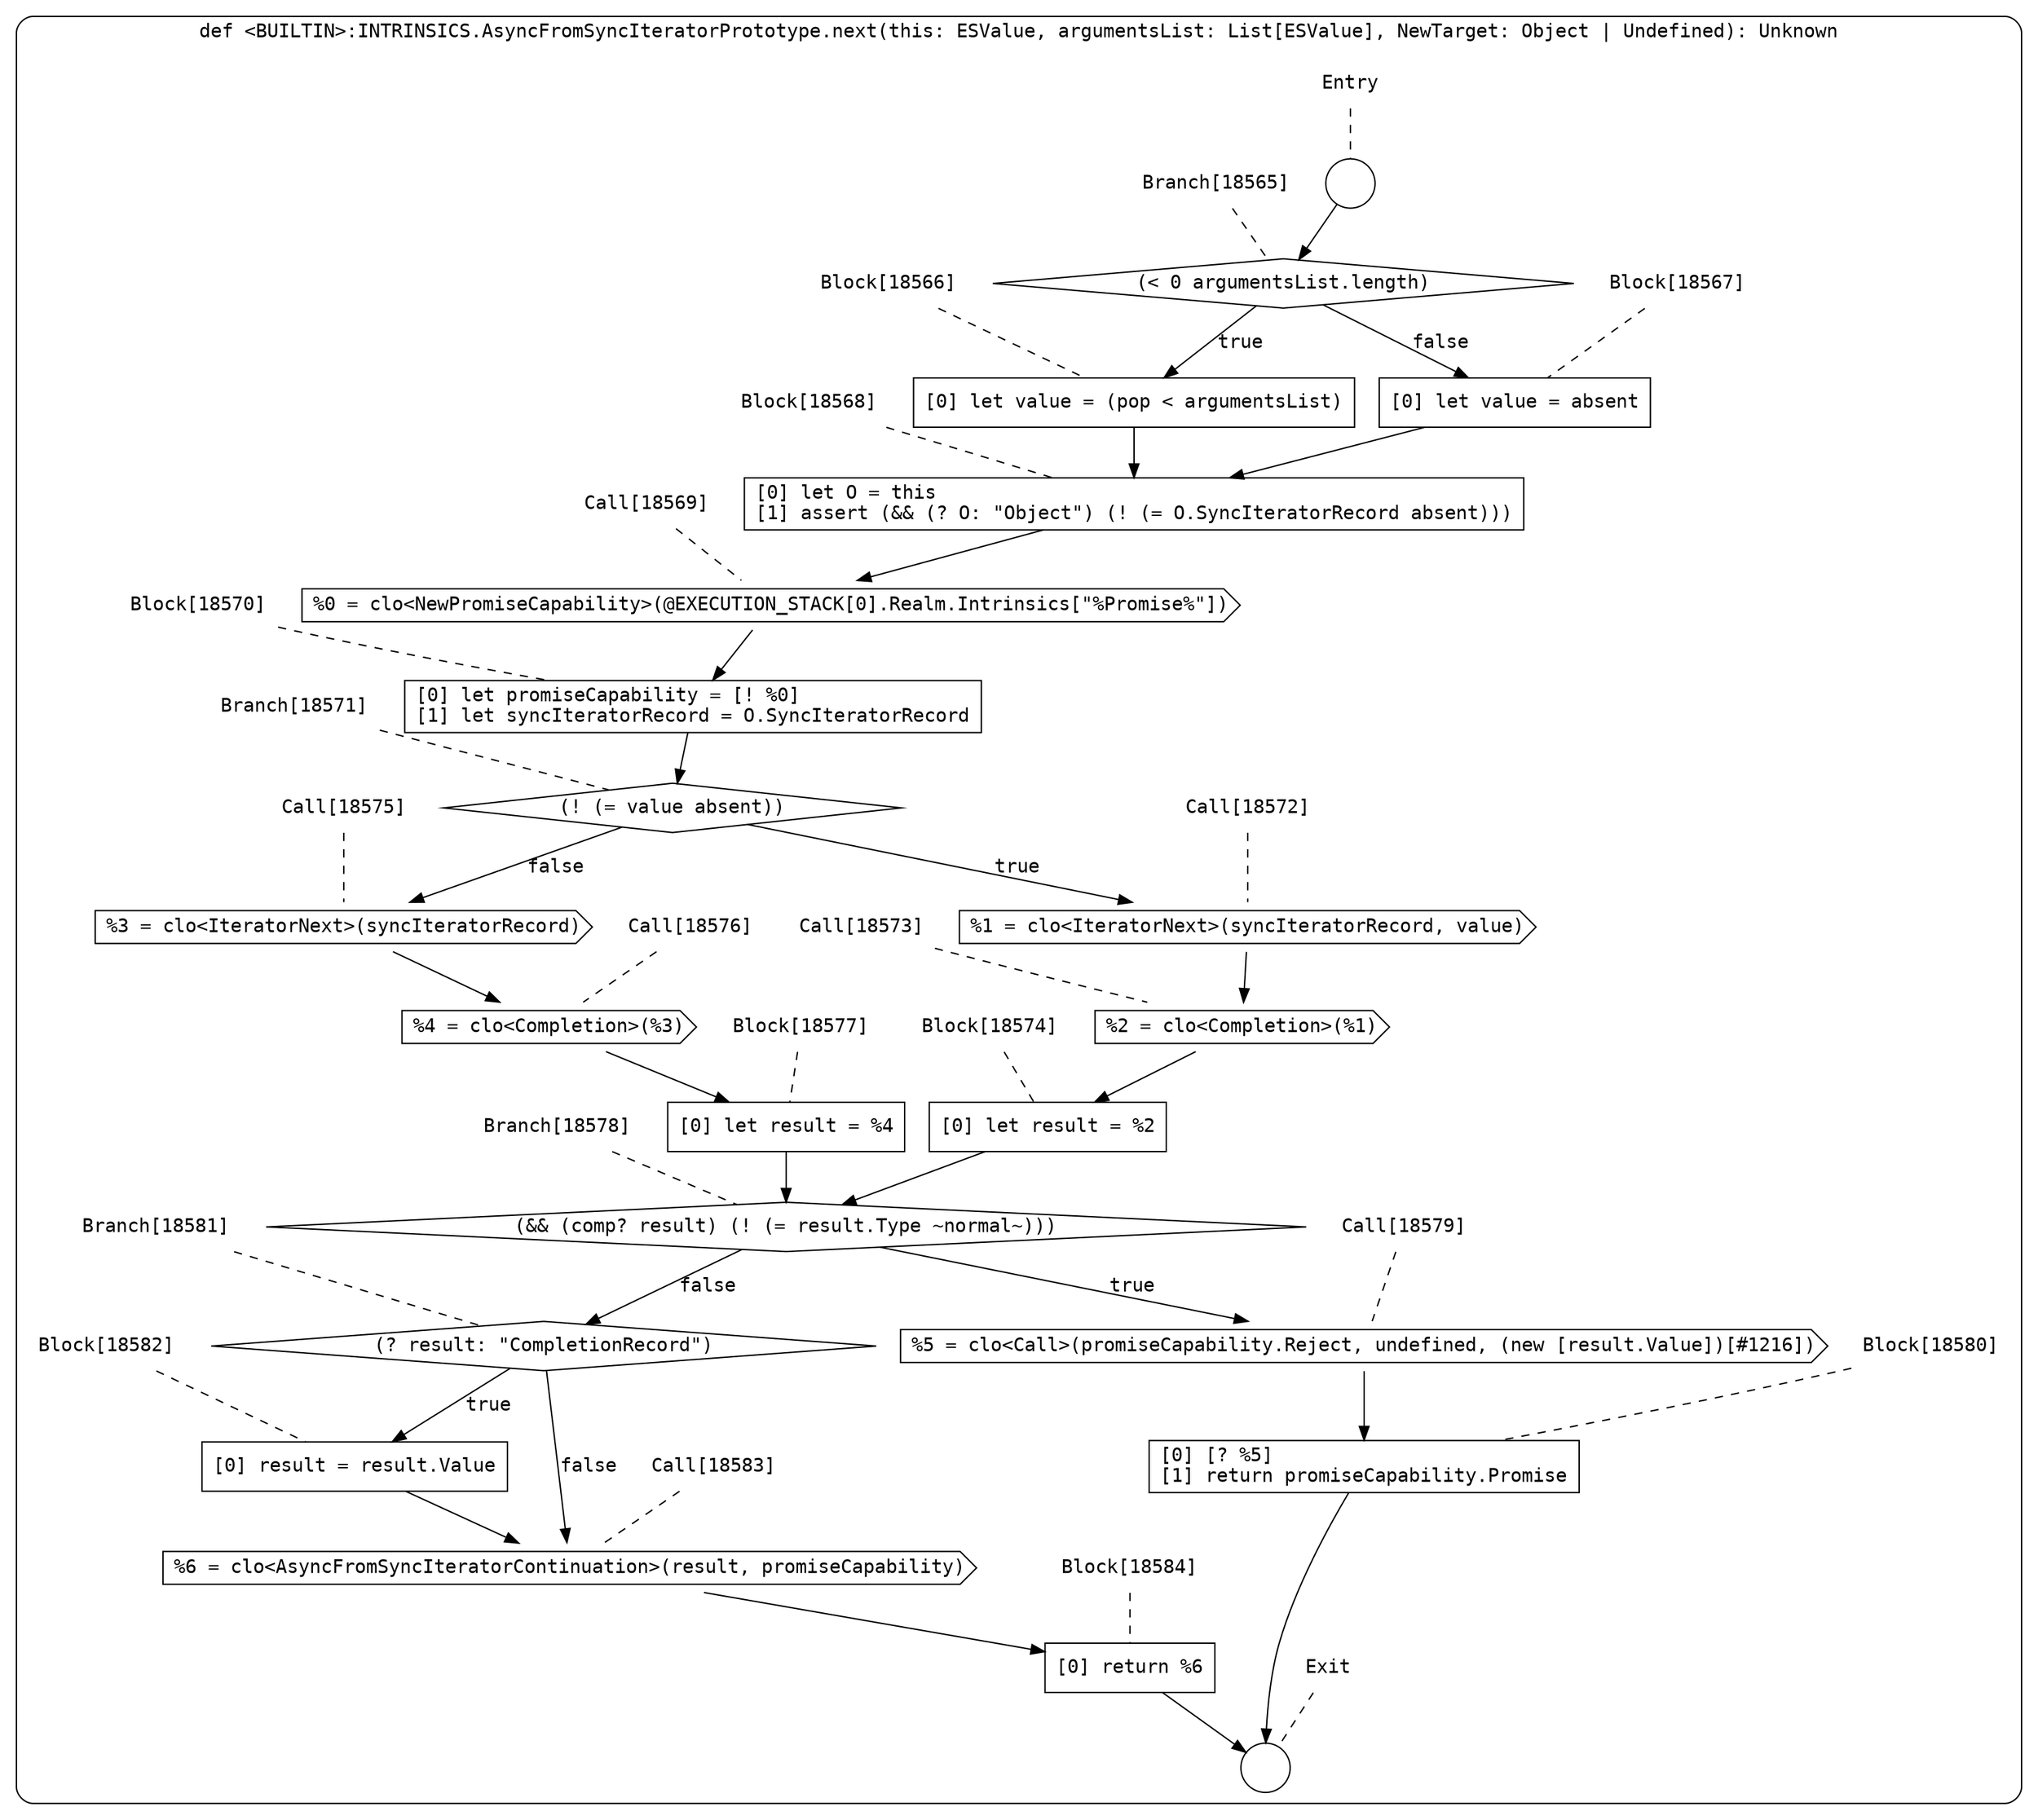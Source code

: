 digraph {
  graph [fontname = "Consolas"]
  node [fontname = "Consolas"]
  edge [fontname = "Consolas"]
  subgraph cluster2562 {
    label = "def <BUILTIN>:INTRINSICS.AsyncFromSyncIteratorPrototype.next(this: ESValue, argumentsList: List[ESValue], NewTarget: Object | Undefined): Unknown"
    style = rounded
    cluster2562_entry_name [shape=none, label=<<font color="black">Entry</font>>]
    cluster2562_entry_name -> cluster2562_entry [arrowhead=none, color="black", style=dashed]
    cluster2562_entry [shape=circle label=" " color="black" fillcolor="white" style=filled]
    cluster2562_entry -> node18565 [color="black"]
    cluster2562_exit_name [shape=none, label=<<font color="black">Exit</font>>]
    cluster2562_exit_name -> cluster2562_exit [arrowhead=none, color="black", style=dashed]
    cluster2562_exit [shape=circle label=" " color="black" fillcolor="white" style=filled]
    node18565_name [shape=none, label=<<font color="black">Branch[18565]</font>>]
    node18565_name -> node18565 [arrowhead=none, color="black", style=dashed]
    node18565 [shape=diamond, label=<<font color="black">(&lt; 0 argumentsList.length)</font>> color="black" fillcolor="white", style=filled]
    node18565 -> node18566 [label=<<font color="black">true</font>> color="black"]
    node18565 -> node18567 [label=<<font color="black">false</font>> color="black"]
    node18566_name [shape=none, label=<<font color="black">Block[18566]</font>>]
    node18566_name -> node18566 [arrowhead=none, color="black", style=dashed]
    node18566 [shape=box, label=<<font color="black">[0] let value = (pop &lt; argumentsList)<BR ALIGN="LEFT"/></font>> color="black" fillcolor="white", style=filled]
    node18566 -> node18568 [color="black"]
    node18567_name [shape=none, label=<<font color="black">Block[18567]</font>>]
    node18567_name -> node18567 [arrowhead=none, color="black", style=dashed]
    node18567 [shape=box, label=<<font color="black">[0] let value = absent<BR ALIGN="LEFT"/></font>> color="black" fillcolor="white", style=filled]
    node18567 -> node18568 [color="black"]
    node18568_name [shape=none, label=<<font color="black">Block[18568]</font>>]
    node18568_name -> node18568 [arrowhead=none, color="black", style=dashed]
    node18568 [shape=box, label=<<font color="black">[0] let O = this<BR ALIGN="LEFT"/>[1] assert (&amp;&amp; (? O: &quot;Object&quot;) (! (= O.SyncIteratorRecord absent)))<BR ALIGN="LEFT"/></font>> color="black" fillcolor="white", style=filled]
    node18568 -> node18569 [color="black"]
    node18569_name [shape=none, label=<<font color="black">Call[18569]</font>>]
    node18569_name -> node18569 [arrowhead=none, color="black", style=dashed]
    node18569 [shape=cds, label=<<font color="black">%0 = clo&lt;NewPromiseCapability&gt;(@EXECUTION_STACK[0].Realm.Intrinsics[&quot;%Promise%&quot;])</font>> color="black" fillcolor="white", style=filled]
    node18569 -> node18570 [color="black"]
    node18570_name [shape=none, label=<<font color="black">Block[18570]</font>>]
    node18570_name -> node18570 [arrowhead=none, color="black", style=dashed]
    node18570 [shape=box, label=<<font color="black">[0] let promiseCapability = [! %0]<BR ALIGN="LEFT"/>[1] let syncIteratorRecord = O.SyncIteratorRecord<BR ALIGN="LEFT"/></font>> color="black" fillcolor="white", style=filled]
    node18570 -> node18571 [color="black"]
    node18571_name [shape=none, label=<<font color="black">Branch[18571]</font>>]
    node18571_name -> node18571 [arrowhead=none, color="black", style=dashed]
    node18571 [shape=diamond, label=<<font color="black">(! (= value absent))</font>> color="black" fillcolor="white", style=filled]
    node18571 -> node18572 [label=<<font color="black">true</font>> color="black"]
    node18571 -> node18575 [label=<<font color="black">false</font>> color="black"]
    node18572_name [shape=none, label=<<font color="black">Call[18572]</font>>]
    node18572_name -> node18572 [arrowhead=none, color="black", style=dashed]
    node18572 [shape=cds, label=<<font color="black">%1 = clo&lt;IteratorNext&gt;(syncIteratorRecord, value)</font>> color="black" fillcolor="white", style=filled]
    node18572 -> node18573 [color="black"]
    node18575_name [shape=none, label=<<font color="black">Call[18575]</font>>]
    node18575_name -> node18575 [arrowhead=none, color="black", style=dashed]
    node18575 [shape=cds, label=<<font color="black">%3 = clo&lt;IteratorNext&gt;(syncIteratorRecord)</font>> color="black" fillcolor="white", style=filled]
    node18575 -> node18576 [color="black"]
    node18573_name [shape=none, label=<<font color="black">Call[18573]</font>>]
    node18573_name -> node18573 [arrowhead=none, color="black", style=dashed]
    node18573 [shape=cds, label=<<font color="black">%2 = clo&lt;Completion&gt;(%1)</font>> color="black" fillcolor="white", style=filled]
    node18573 -> node18574 [color="black"]
    node18576_name [shape=none, label=<<font color="black">Call[18576]</font>>]
    node18576_name -> node18576 [arrowhead=none, color="black", style=dashed]
    node18576 [shape=cds, label=<<font color="black">%4 = clo&lt;Completion&gt;(%3)</font>> color="black" fillcolor="white", style=filled]
    node18576 -> node18577 [color="black"]
    node18574_name [shape=none, label=<<font color="black">Block[18574]</font>>]
    node18574_name -> node18574 [arrowhead=none, color="black", style=dashed]
    node18574 [shape=box, label=<<font color="black">[0] let result = %2<BR ALIGN="LEFT"/></font>> color="black" fillcolor="white", style=filled]
    node18574 -> node18578 [color="black"]
    node18577_name [shape=none, label=<<font color="black">Block[18577]</font>>]
    node18577_name -> node18577 [arrowhead=none, color="black", style=dashed]
    node18577 [shape=box, label=<<font color="black">[0] let result = %4<BR ALIGN="LEFT"/></font>> color="black" fillcolor="white", style=filled]
    node18577 -> node18578 [color="black"]
    node18578_name [shape=none, label=<<font color="black">Branch[18578]</font>>]
    node18578_name -> node18578 [arrowhead=none, color="black", style=dashed]
    node18578 [shape=diamond, label=<<font color="black">(&amp;&amp; (comp? result) (! (= result.Type ~normal~)))</font>> color="black" fillcolor="white", style=filled]
    node18578 -> node18579 [label=<<font color="black">true</font>> color="black"]
    node18578 -> node18581 [label=<<font color="black">false</font>> color="black"]
    node18579_name [shape=none, label=<<font color="black">Call[18579]</font>>]
    node18579_name -> node18579 [arrowhead=none, color="black", style=dashed]
    node18579 [shape=cds, label=<<font color="black">%5 = clo&lt;Call&gt;(promiseCapability.Reject, undefined, (new [result.Value])[#1216])</font>> color="black" fillcolor="white", style=filled]
    node18579 -> node18580 [color="black"]
    node18581_name [shape=none, label=<<font color="black">Branch[18581]</font>>]
    node18581_name -> node18581 [arrowhead=none, color="black", style=dashed]
    node18581 [shape=diamond, label=<<font color="black">(? result: &quot;CompletionRecord&quot;)</font>> color="black" fillcolor="white", style=filled]
    node18581 -> node18582 [label=<<font color="black">true</font>> color="black"]
    node18581 -> node18583 [label=<<font color="black">false</font>> color="black"]
    node18580_name [shape=none, label=<<font color="black">Block[18580]</font>>]
    node18580_name -> node18580 [arrowhead=none, color="black", style=dashed]
    node18580 [shape=box, label=<<font color="black">[0] [? %5]<BR ALIGN="LEFT"/>[1] return promiseCapability.Promise<BR ALIGN="LEFT"/></font>> color="black" fillcolor="white", style=filled]
    node18580 -> cluster2562_exit [color="black"]
    node18582_name [shape=none, label=<<font color="black">Block[18582]</font>>]
    node18582_name -> node18582 [arrowhead=none, color="black", style=dashed]
    node18582 [shape=box, label=<<font color="black">[0] result = result.Value<BR ALIGN="LEFT"/></font>> color="black" fillcolor="white", style=filled]
    node18582 -> node18583 [color="black"]
    node18583_name [shape=none, label=<<font color="black">Call[18583]</font>>]
    node18583_name -> node18583 [arrowhead=none, color="black", style=dashed]
    node18583 [shape=cds, label=<<font color="black">%6 = clo&lt;AsyncFromSyncIteratorContinuation&gt;(result, promiseCapability)</font>> color="black" fillcolor="white", style=filled]
    node18583 -> node18584 [color="black"]
    node18584_name [shape=none, label=<<font color="black">Block[18584]</font>>]
    node18584_name -> node18584 [arrowhead=none, color="black", style=dashed]
    node18584 [shape=box, label=<<font color="black">[0] return %6<BR ALIGN="LEFT"/></font>> color="black" fillcolor="white", style=filled]
    node18584 -> cluster2562_exit [color="black"]
  }
}